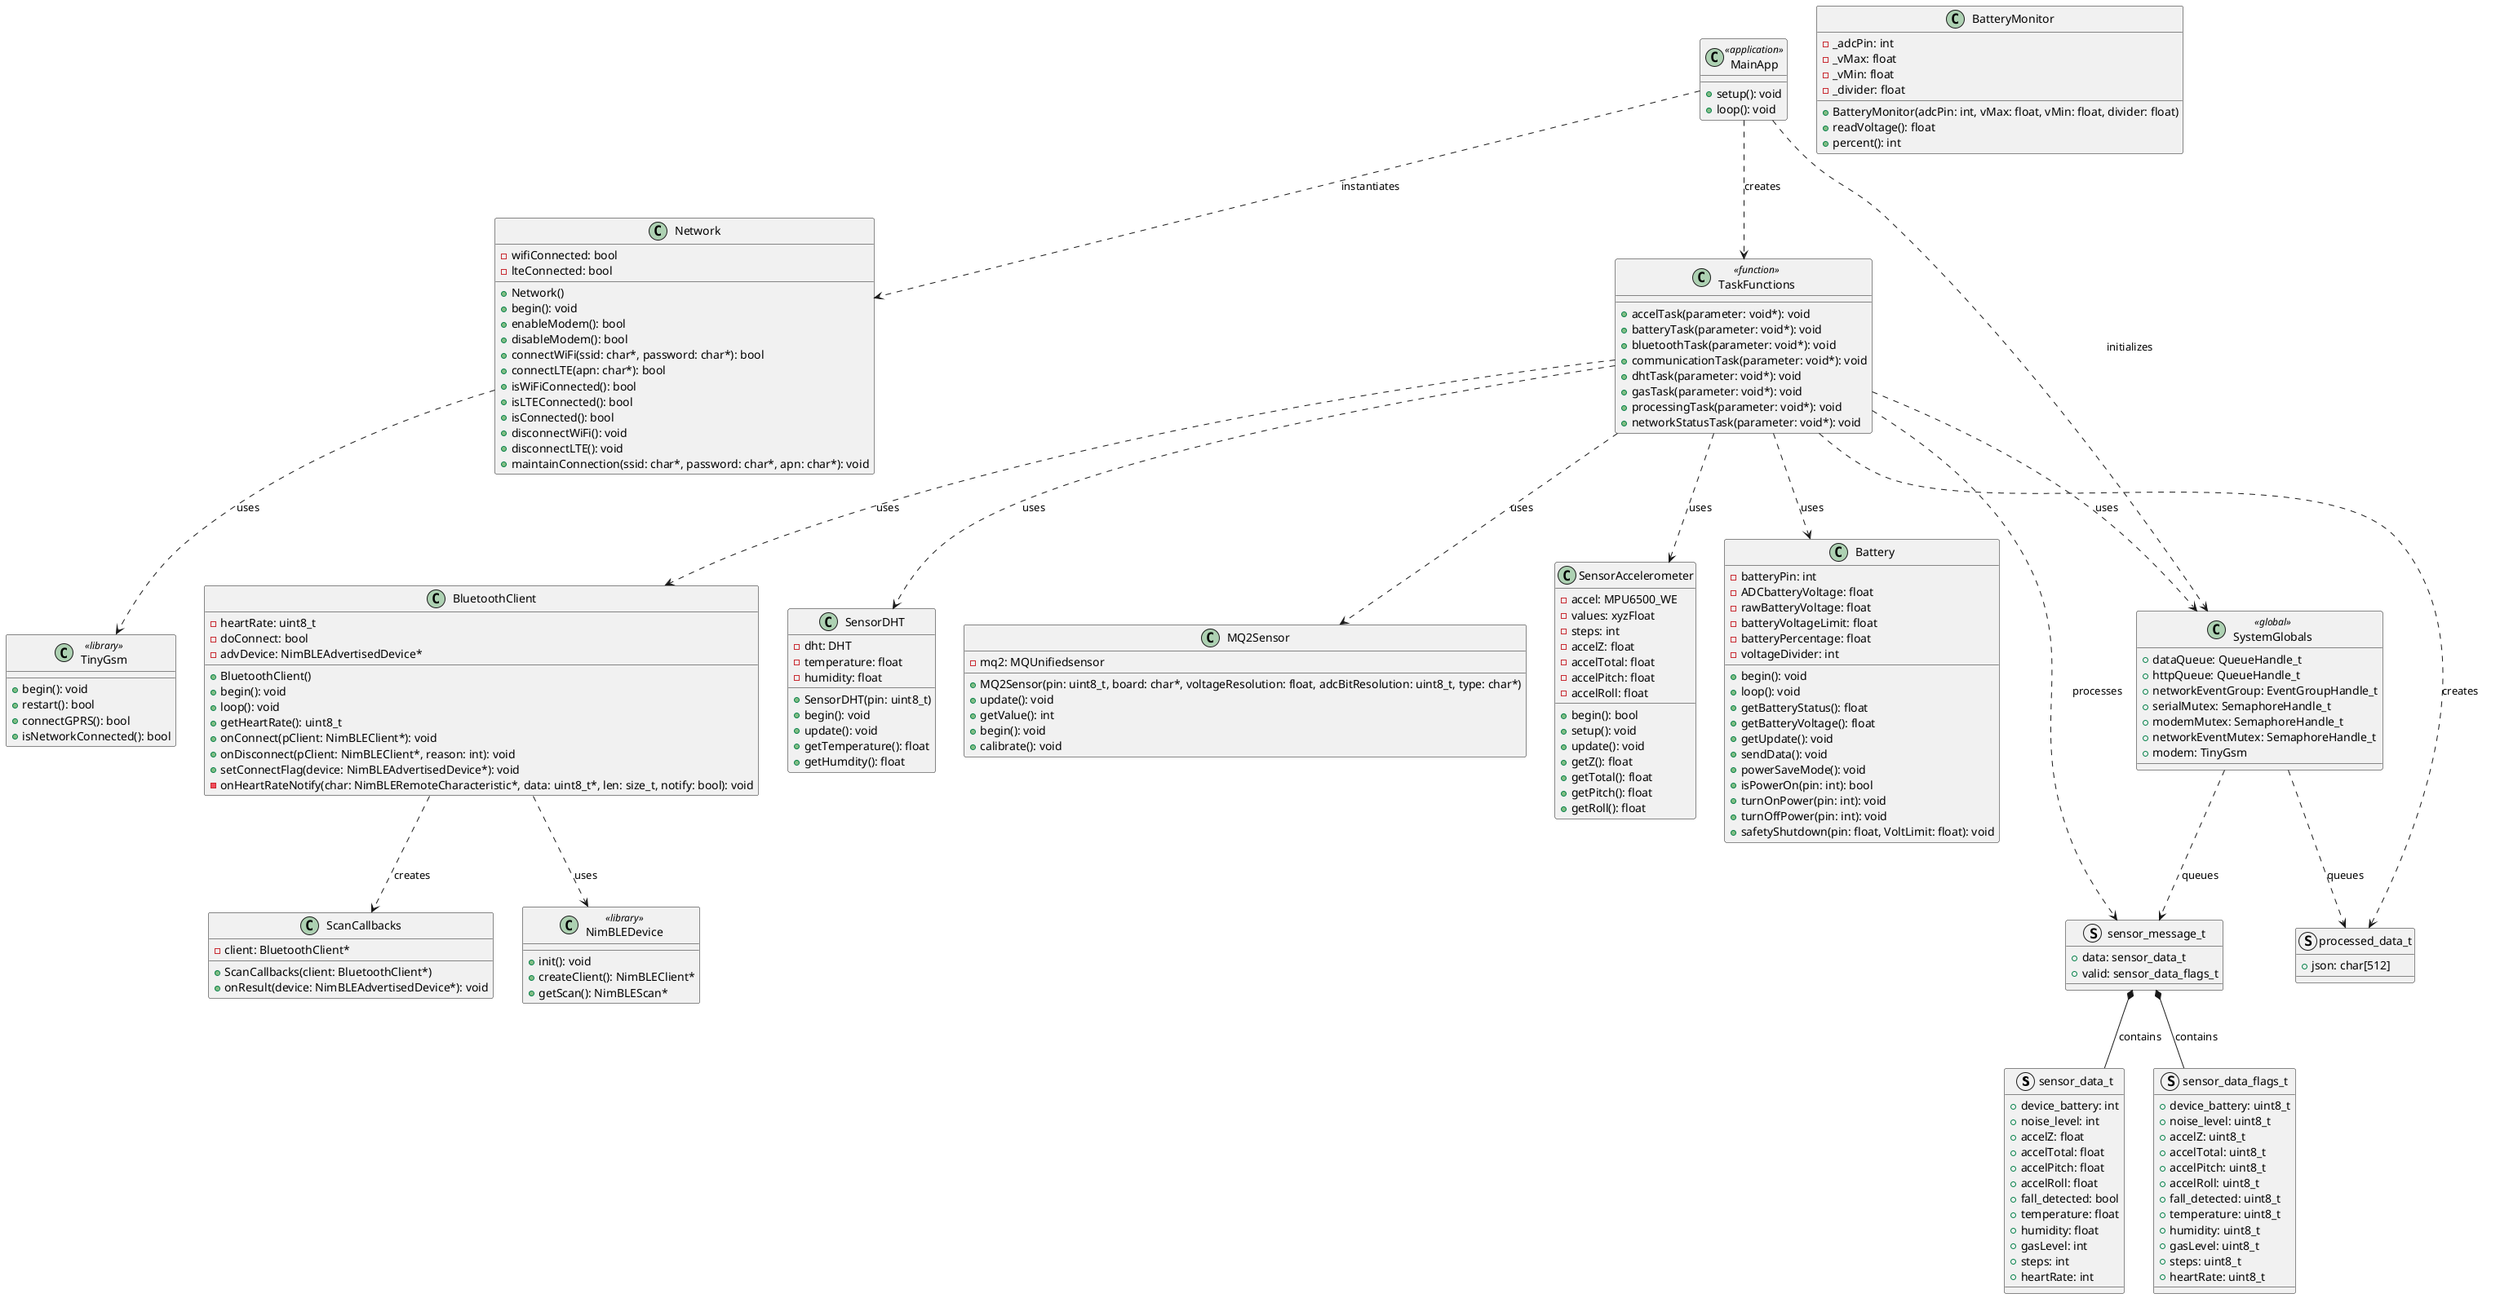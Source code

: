 @startuml sentinel

' Core Data Structures
struct sensor_data_t {
    +device_battery: int
    +noise_level: int
    +accelZ: float
    +accelTotal: float
    +accelPitch: float
    +accelRoll: float
    +fall_detected: bool
    +temperature: float
    +humidity: float
    +gasLevel: int
    +steps: int
    +heartRate: int
}

struct sensor_data_flags_t {
    +device_battery: uint8_t
    +noise_level: uint8_t
    +accelZ: uint8_t
    +accelTotal: uint8_t
    +accelPitch: uint8_t
    +accelRoll: uint8_t
    +fall_detected: uint8_t
    +temperature: uint8_t
    +humidity: uint8_t
    +gasLevel: uint8_t
    +steps: uint8_t
    +heartRate: uint8_t
}

struct sensor_message_t {
    +data: sensor_data_t
    +valid: sensor_data_flags_t
}

struct processed_data_t {
    +json: char[512]
}

' Network Management
class Network {
    -wifiConnected: bool
    -lteConnected: bool
    +Network()
    +begin(): void
    +enableModem(): bool
    +disableModem(): bool
    +connectWiFi(ssid: char*, password: char*): bool
    +connectLTE(apn: char*): bool
    +isWiFiConnected(): bool
    +isLTEConnected(): bool
    +isConnected(): bool
    +disconnectWiFi(): void
    +disconnectLTE(): void
    +maintainConnection(ssid: char*, password: char*, apn: char*): void
}

' Bluetooth Client for Heart Rate Monitoring
class BluetoothClient {
    -heartRate: uint8_t
    -doConnect: bool
    -advDevice: NimBLEAdvertisedDevice*
    +BluetoothClient()
    +begin(): void
    +loop(): void
    +getHeartRate(): uint8_t
    +onConnect(pClient: NimBLEClient*): void
    +onDisconnect(pClient: NimBLEClient*, reason: int): void
    +setConnectFlag(device: NimBLEAdvertisedDevice*): void
    -onHeartRateNotify(char: NimBLERemoteCharacteristic*, data: uint8_t*, len: size_t, notify: bool): void
}

class ScanCallbacks {
    -client: BluetoothClient*
    +ScanCallbacks(client: BluetoothClient*)
    +onResult(device: NimBLEAdvertisedDevice*): void
}

' Sensor Classes
class SensorDHT {
    -dht: DHT
    -temperature: float
    -humidity: float
    +SensorDHT(pin: uint8_t)
    +begin(): void
    +update(): void
    +getTemperature(): float
    +getHumdity(): float
}

class MQ2Sensor {
    -mq2: MQUnifiedsensor
    +MQ2Sensor(pin: uint8_t, board: char*, voltageResolution: float, adcBitResolution: uint8_t, type: char*)
    +update(): void
    +getValue(): int
    +begin(): void
    +calibrate(): void
}

class SensorAccelerometer {
    -accel: MPU6500_WE
    -values: xyzFloat
    -steps: int
    -accelZ: float
    -accelTotal: float
    -accelPitch: float
    -accelRoll: float
    +begin(): bool
    +setup(): void
    +update(): void
    +getZ(): float
    +getTotal(): float
    +getPitch(): float
    +getRoll(): float
}

' Battery Management
class Battery {
    -batteryPin: int
    -ADCbatteryVoltage: float
    -rawBatteryVoltage: float
    -batteryVoltageLimit: float
    -batteryPercentage: float
    -voltageDivider: int
    +begin(): void
    +loop(): void
    +getBatteryStatus(): float
    +getBatteryVoltage(): float
    +getUpdate(): void
    +sendData(): void
    +powerSaveMode(): void
    +isPowerOn(pin: int): bool
    +turnOnPower(pin: int): void
    +turnOffPower(pin: int): void
    +safetyShutdown(pin: float, VoltLimit: float): void
}

class BatteryMonitor {
    -_adcPin: int
    -_vMax: float
    -_vMin: float
    -_divider: float
    +BatteryMonitor(adcPin: int, vMax: float, vMin: float, divider: float)
    +readVoltage(): float
    +percent(): int
}

' FreeRTOS Task Functions
class TaskFunctions <<function>> {
    +accelTask(parameter: void*): void
    +batteryTask(parameter: void*): void
    +bluetoothTask(parameter: void*): void
    +communicationTask(parameter: void*): void
    +dhtTask(parameter: void*): void
    +gasTask(parameter: void*): void
    +processingTask(parameter: void*): void
    +networkStatusTask(parameter: void*): void
}

' Global System Components
class SystemGlobals <<global>> {
    +dataQueue: QueueHandle_t
    +httpQueue: QueueHandle_t
    +networkEventGroup: EventGroupHandle_t
    +serialMutex: SemaphoreHandle_t
    +modemMutex: SemaphoreHandle_t
    +networkEventMutex: SemaphoreHandle_t
    +modem: TinyGsm
}

' External Libraries (shown for completeness)
class TinyGsm <<library>> {
    +begin(): void
    +restart(): bool
    +connectGPRS(): bool
    +isNetworkConnected(): bool
}

class NimBLEDevice <<library>> {
    +init(): void
    +createClient(): NimBLEClient*
    +getScan(): NimBLEScan*
}

' Main Application (main.cpp functions)
class MainApp <<application>> {
    +setup(): void
    +loop(): void
}

' Relationships
sensor_message_t *-- sensor_data_t : contains
sensor_message_t *-- sensor_data_flags_t : contains

TaskFunctions ..> SystemGlobals : uses
TaskFunctions ..> sensor_message_t : processes
TaskFunctions ..> processed_data_t : creates

Network ..> TinyGsm : uses
BluetoothClient ..> NimBLEDevice : uses
BluetoothClient ..> ScanCallbacks : creates

MainApp ..> TaskFunctions : creates
MainApp ..> SystemGlobals : initializes
MainApp ..> Network : instantiates

TaskFunctions ..> SensorDHT : uses
TaskFunctions ..> MQ2Sensor : uses  
TaskFunctions ..> SensorAccelerometer : uses
TaskFunctions ..> BluetoothClient : uses
TaskFunctions ..> Battery : uses

SystemGlobals ..> sensor_message_t : queues
SystemGlobals ..> processed_data_t : queues

@enduml